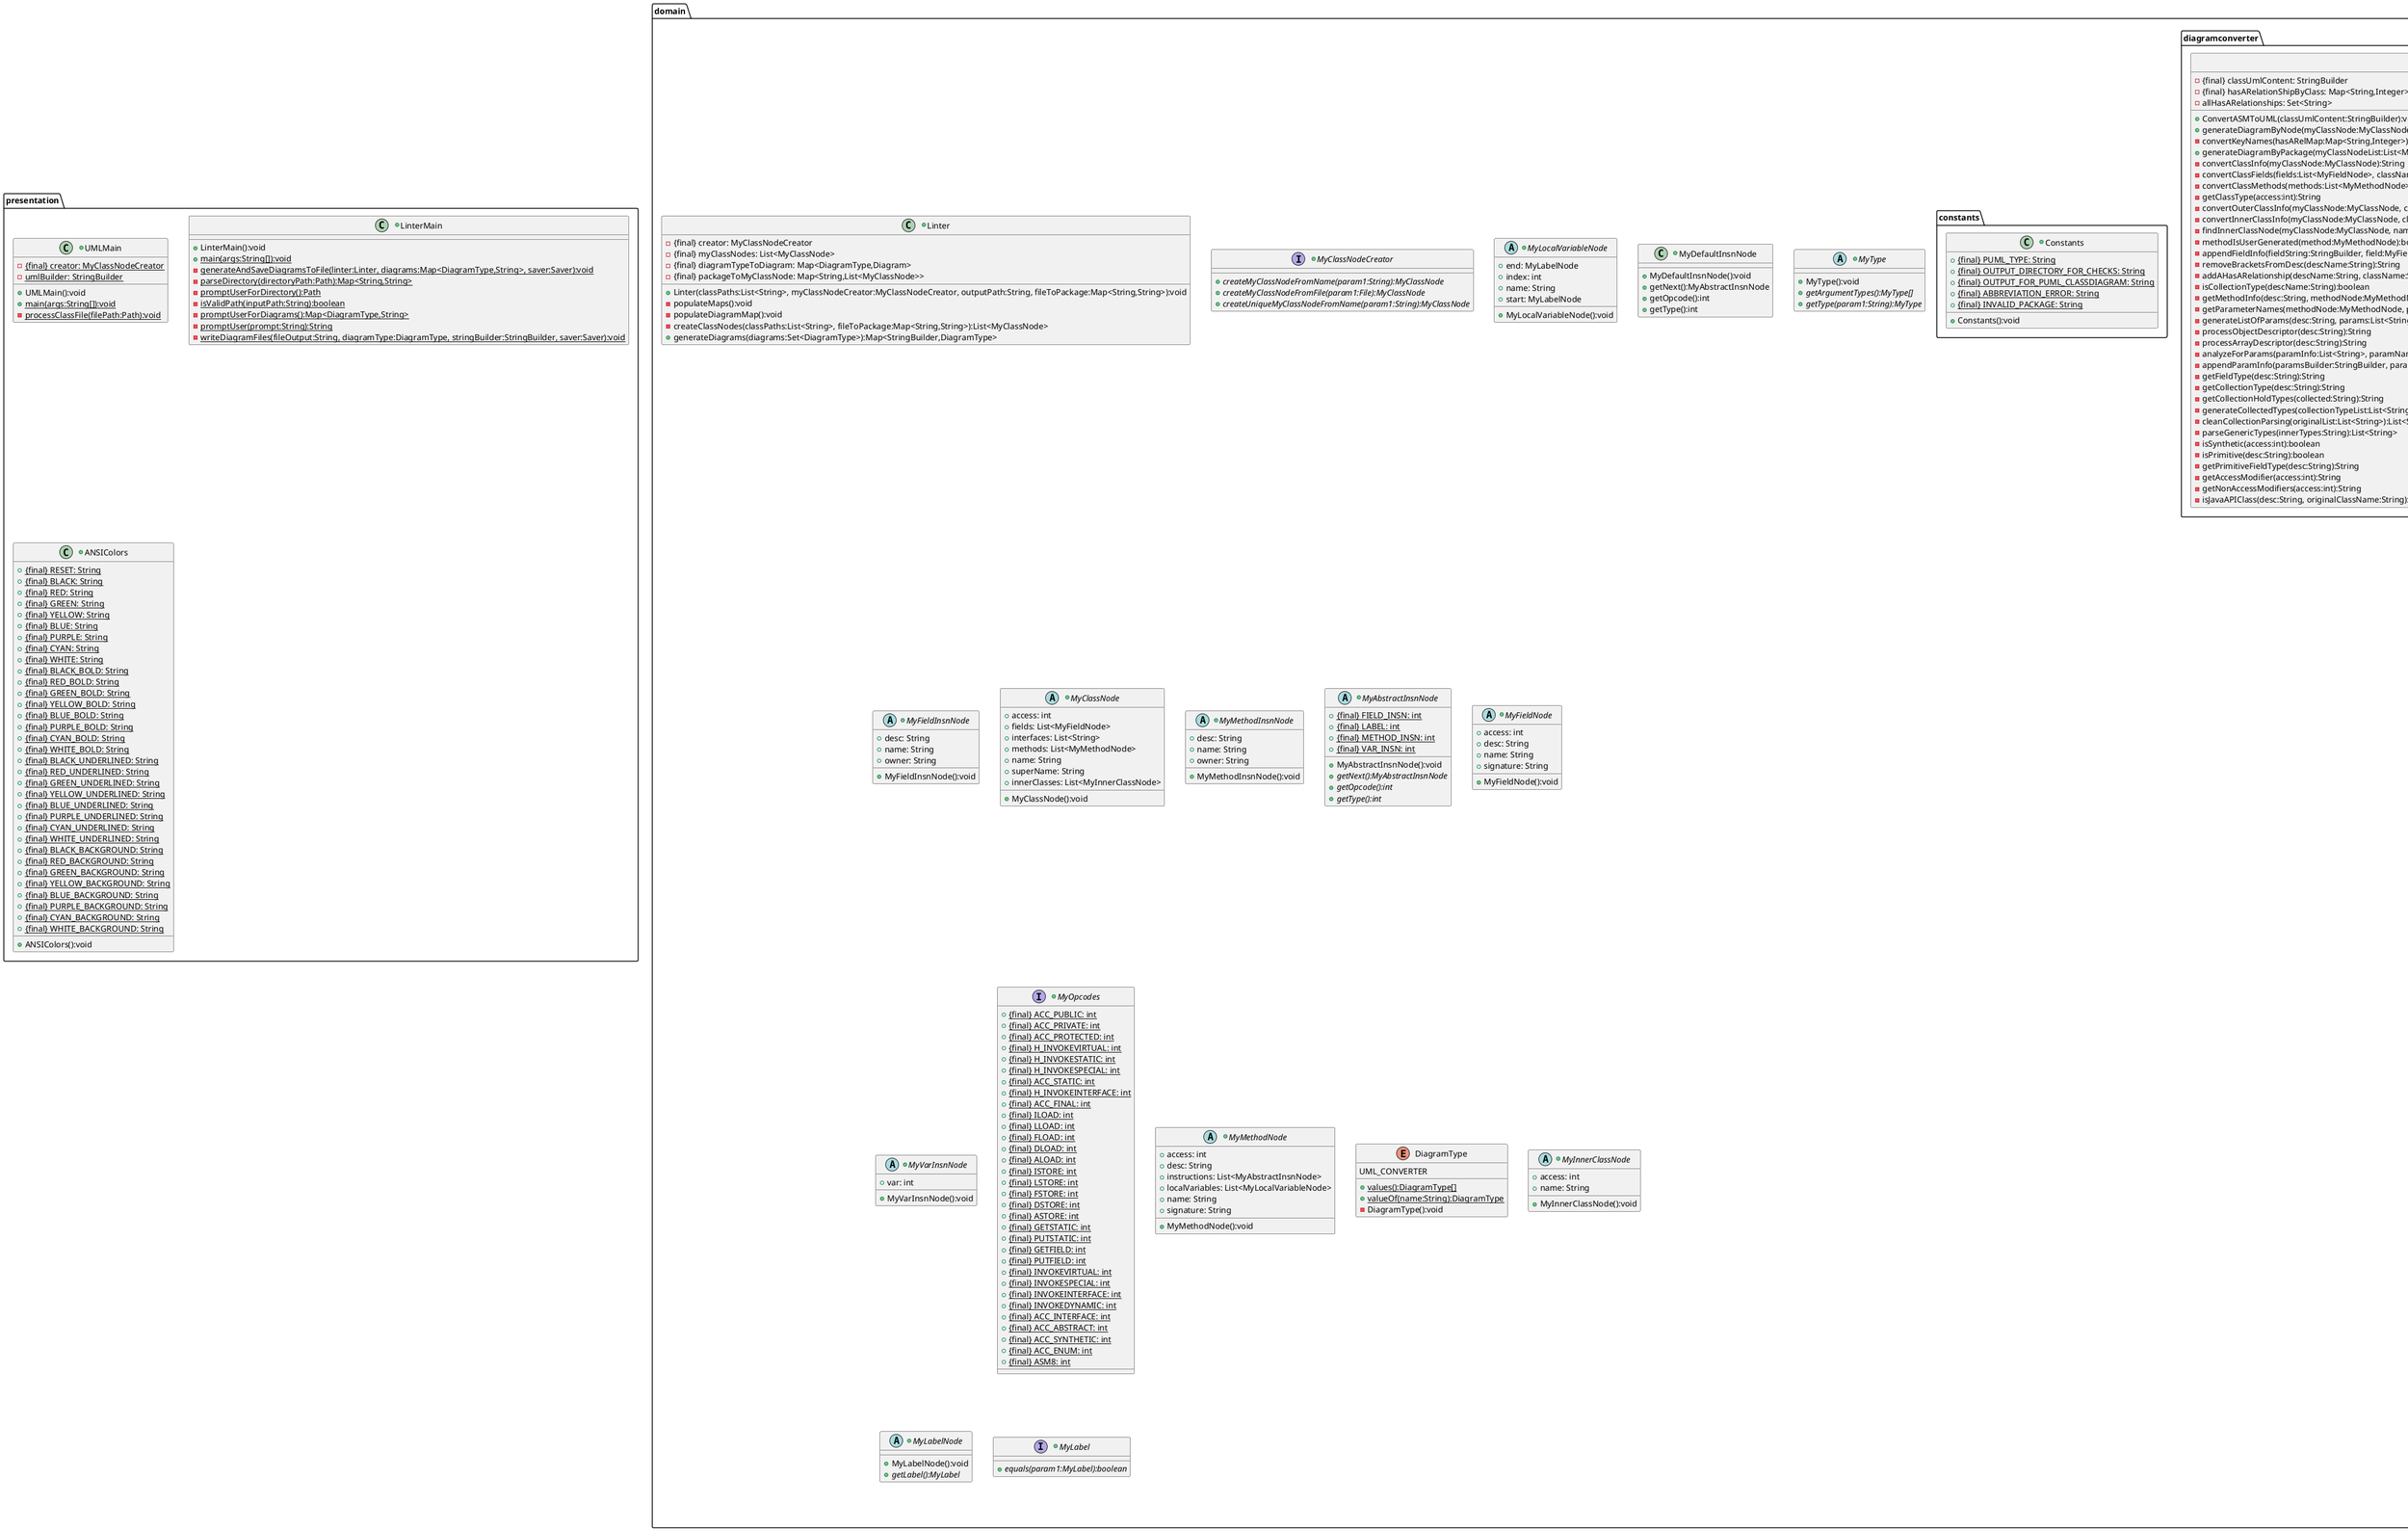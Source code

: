 @startuml
package presentation {
	+class UMLMain{
	-{static}{final} creator: MyClassNodeCreator
	-{static} umlBuilder: StringBuilder
	+UMLMain():void
	+{static}main(args:String[]):void
	-{static}processClassFile(filePath:Path):void
	}

+class LinterMain{
	+LinterMain():void
	+{static}main(args:String[]):void
	-{static}generateAndSaveDiagramsToFile(linter:Linter, diagrams:Map<DiagramType,String>, saver:Saver):void
	-{static}parseDirectory(directoryPath:Path):Map<String,String>
	-{static}promptUserForDirectory():Path
	-{static}isValidPath(inputPath:String):boolean
	-{static}promptUserForDiagrams():Map<DiagramType,String>
	-{static}promptUser(prompt:String):String
	-{static}writeDiagramFiles(fileOutput:String, diagramType:DiagramType, stringBuilder:StringBuilder, saver:Saver):void
	}

+class ANSIColors{
	+{static}{final} RESET: String
	+{static}{final} BLACK: String
	+{static}{final} RED: String
	+{static}{final} GREEN: String
	+{static}{final} YELLOW: String
	+{static}{final} BLUE: String
	+{static}{final} PURPLE: String
	+{static}{final} CYAN: String
	+{static}{final} WHITE: String
	+{static}{final} BLACK_BOLD: String
	+{static}{final} RED_BOLD: String
	+{static}{final} GREEN_BOLD: String
	+{static}{final} YELLOW_BOLD: String
	+{static}{final} BLUE_BOLD: String
	+{static}{final} PURPLE_BOLD: String
	+{static}{final} CYAN_BOLD: String
	+{static}{final} WHITE_BOLD: String
	+{static}{final} BLACK_UNDERLINED: String
	+{static}{final} RED_UNDERLINED: String
	+{static}{final} GREEN_UNDERLINED: String
	+{static}{final} YELLOW_UNDERLINED: String
	+{static}{final} BLUE_UNDERLINED: String
	+{static}{final} PURPLE_UNDERLINED: String
	+{static}{final} CYAN_UNDERLINED: String
	+{static}{final} WHITE_UNDERLINED: String
	+{static}{final} BLACK_BACKGROUND: String
	+{static}{final} RED_BACKGROUND: String
	+{static}{final} GREEN_BACKGROUND: String
	+{static}{final} YELLOW_BACKGROUND: String
	+{static}{final} BLUE_BACKGROUND: String
	+{static}{final} PURPLE_BACKGROUND: String
	+{static}{final} CYAN_BACKGROUND: String
	+{static}{final} WHITE_BACKGROUND: String
	+ANSIColors():void
	}

}
package domain.myasm {
	+class MyASMMethodInsnNode{
	-{final} methodInsnNode: MethodInsnNode
	-{final} factory: MyASMAbstractInsnNodeFactory
	+MyASMMethodInsnNode(methodInsnNode:AbstractInsnNode, factory:MyASMAbstractInsnNodeFactory):void
	+getNext():MyAbstractInsnNode
	+getOpcode():int
	+getType():int
	}

+class MyASMVarInsnNode{
	-{final} varInsnNode: VarInsnNode
	-{final} factory: MyASMAbstractInsnNodeFactory
	+MyASMVarInsnNode(varInsnNode:AbstractInsnNode, factory:MyASMAbstractInsnNodeFactory):void
	+getNext():MyAbstractInsnNode
	+getOpcode():int
	+getType():int
	}

+class MyASMClassNodeCreator{
	-{final} directoryPath: Path
	-{final} PACKAGE_NOT_FOUND: int
	+MyASMClassNodeCreator(directoryPath:Path):void
	-createMyClassNode(reader:ClassReader):MyClassNode
	+createMyClassNodeFromName(path:String):MyClassNode
	+createMyClassNodeFromFile(path:File):MyClassNode
	+createUniqueMyClassNodeFromName(className:String):MyClassNode
	-findRelativePath(desc:String):String
	}

+class MyASMClassNode{
	-{final} classNode: ClassNode
	+MyASMClassNode(classNode:ClassNode):void
	-convertInnerClasses():List<MyInnerClassNode>
	-convertFields():List<MyFieldNode>
	-convertMethods():List<MyMethodNode>
	+getClassNode():ClassNode
	}

+class MyASMLabel{
	-{final} label: Label
	+MyASMLabel(label:Label):void
	+equals(otherLabel:MyLabel):boolean
	+getLabel():Label
	}

+class MyASMLabelNode{
	-{final} labelNode: LabelNode
	-{final} factory: MyASMAbstractInsnNodeFactory
	+MyASMLabelNode(labelNode:AbstractInsnNode, factory:MyASMAbstractInsnNodeFactory):void
	+getNext():MyAbstractInsnNode
	+getOpcode():int
	+getType():int
	+getLabel():MyLabel
	}

+class MyASMFieldNode{
	-{final} fieldNode: FieldNode
	+MyASMFieldNode(fieldNode:FieldNode):void
	}

+class MyASMLocalVariableNode{
	-{final} localVariableNode: LocalVariableNode
	+MyASMLocalVariableNode(localVariableNode:LocalVariableNode):void
	}

+class MyASMAbstractInsnNodeFactory{
	+MyASMAbstractInsnNodeFactory():void
	+constructTypedInsnNode(node:AbstractInsnNode):MyAbstractInsnNode
	}

+class MyASMInnerClassNode{
	-{final} innerClassNode: InnerClassNode
	+MyASMInnerClassNode(icn:InnerClassNode):void
	}

+class MyASMMethodNode{
	-{final} methodNode: MethodNode
	-{final} factory: MyASMAbstractInsnNodeFactory
	+MyASMMethodNode(methodNode:MethodNode):void
	-convertInstructionNodes():List<MyAbstractInsnNode>
	-convertLocalVariableNodes():List<MyLocalVariableNode>
	}

+class MyASMType{
	-{final} type: Type
	+MyASMType(type:Type):void
	+MyASMType():void
	+getArgumentTypes():MyType[]
	+getType(typeDescriptor:String):MyType
	}

+class MyASMFieldInsnNode{
	-{final} fieldInsnNode: FieldInsnNode
	-{final} factory: MyASMAbstractInsnNodeFactory
	+MyASMFieldInsnNode(abstractInsnNode:AbstractInsnNode, factory:MyASMAbstractInsnNodeFactory):void
	+getNext():MyAbstractInsnNode
	+getOpcode():int
	+getType():int
	}

}
package datasource {
	+interface Saver{
	+{abstract}saveMessage(param1:String):void
	+{abstract}writeToFile(param1:String, param2:String, param3:String):void
	}

+class LintResultSaver{
	- logStream: PrintStream
	- basePath: String
	+LintResultSaver(path:String):void
	+saveMessage(message:String):void
	+writeToFile(info:String, fileType:String, outputPath:String):void
	-createDirectory(path:String):void
	}

}
package domain {
	+class Linter{
	-{final} creator: MyClassNodeCreator
	-{final} myClassNodes: List<MyClassNode>
	-{final} diagramTypeToDiagram: Map<DiagramType,Diagram>
	-{final} packageToMyClassNode: Map<String,List<MyClassNode>>
	+Linter(classPaths:List<String>, myClassNodeCreator:MyClassNodeCreator, outputPath:String, fileToPackage:Map<String,String>):void
	-populateMaps():void
	-populateDiagramMap():void
	-createClassNodes(classPaths:List<String>, fileToPackage:Map<String,String>):List<MyClassNode>
	+generateDiagrams(diagrams:Set<DiagramType>):Map<StringBuilder,DiagramType>
	}

+interface MyClassNodeCreator{
	+{abstract}createMyClassNodeFromName(param1:String):MyClassNode
	+{abstract}createMyClassNodeFromFile(param1:File):MyClassNode
	+{abstract}createUniqueMyClassNodeFromName(param1:String):MyClassNode
	}

+abstract class MyLocalVariableNode{
	+ end: MyLabelNode
	+ index: int
	+ name: String
	+ start: MyLabelNode
	+MyLocalVariableNode():void
	}

+class MyDefaultInsnNode{
	+MyDefaultInsnNode():void
	+getNext():MyAbstractInsnNode
	+getOpcode():int
	+getType():int
	}

+abstract class MyType{
	+MyType():void
	+{abstract}getArgumentTypes():MyType[]
	+{abstract}getType(param1:String):MyType
	}

+abstract class MyFieldInsnNode{
	+ desc: String
	+ name: String
	+ owner: String
	+MyFieldInsnNode():void
	}

+abstract class MyClassNode{
	+ access: int
	+ fields: List<MyFieldNode>
	+ interfaces: List<String>
	+ methods: List<MyMethodNode>
	+ name: String
	+ superName: String
	+ innerClasses: List<MyInnerClassNode>
	+MyClassNode():void
	}

+abstract class MyMethodInsnNode{
	+ desc: String
	+ name: String
	+ owner: String
	+MyMethodInsnNode():void
	}

+abstract class MyAbstractInsnNode{
	+{static}{final} FIELD_INSN: int
	+{static}{final} LABEL: int
	+{static}{final} METHOD_INSN: int
	+{static}{final} VAR_INSN: int
	+MyAbstractInsnNode():void
	+{abstract}getNext():MyAbstractInsnNode
	+{abstract}getOpcode():int
	+{abstract}getType():int
	}

+abstract class MyFieldNode{
	+ access: int
	+ desc: String
	+ name: String
	+ signature: String
	+MyFieldNode():void
	}

+abstract class MyVarInsnNode{
	+ var: int
	+MyVarInsnNode():void
	}

+interface MyOpcodes{
	+{static}{final} ACC_PUBLIC: int
	+{static}{final} ACC_PRIVATE: int
	+{static}{final} ACC_PROTECTED: int
	+{static}{final} H_INVOKEVIRTUAL: int
	+{static}{final} H_INVOKESTATIC: int
	+{static}{final} H_INVOKESPECIAL: int
	+{static}{final} ACC_STATIC: int
	+{static}{final} H_INVOKEINTERFACE: int
	+{static}{final} ACC_FINAL: int
	+{static}{final} ILOAD: int
	+{static}{final} LLOAD: int
	+{static}{final} FLOAD: int
	+{static}{final} DLOAD: int
	+{static}{final} ALOAD: int
	+{static}{final} ISTORE: int
	+{static}{final} LSTORE: int
	+{static}{final} FSTORE: int
	+{static}{final} DSTORE: int
	+{static}{final} ASTORE: int
	+{static}{final} GETSTATIC: int
	+{static}{final} PUTSTATIC: int
	+{static}{final} GETFIELD: int
	+{static}{final} PUTFIELD: int
	+{static}{final} INVOKEVIRTUAL: int
	+{static}{final} INVOKESPECIAL: int
	+{static}{final} INVOKEINTERFACE: int
	+{static}{final} INVOKEDYNAMIC: int
	+{static}{final} ACC_INTERFACE: int
	+{static}{final} ACC_ABSTRACT: int
	+{static}{final} ACC_SYNTHETIC: int
	+{static}{final} ACC_ENUM: int
	+{static}{final} ASM8: int
	}

+abstract class MyMethodNode{
	+ access: int
	+ desc: String
	+ instructions: List<MyAbstractInsnNode>
	+ localVariables: List<MyLocalVariableNode>
	+ name: String
	+ signature: String
	+MyMethodNode():void
	}

enum DiagramType{
	UML_CONVERTER
	+{static}values():DiagramType[]
	+{static}valueOf(name:String):DiagramType
	-DiagramType():void
	}

+abstract class MyInnerClassNode{
	+ access: int
	+ name: String
	+MyInnerClassNode():void
	}

+abstract class MyLabelNode{
	+MyLabelNode():void
	+{abstract}getLabel():MyLabel
	}

+interface MyLabel{
	+{abstract}equals(param1:MyLabel):boolean
	}

}
package domain.diagramconverter {
	+interface Diagram{
	+{abstract}generateDiagramByNode(param1:MyClassNode, param2:StringBuilder):void
	+{abstract}generateDiagramByPackage(param1:List<MyClassNode>, param2:Map<String,List<MyClassNode>>):StringBuilder
	}

+class ConvertASMToUML{
	-{final} classUmlContent: StringBuilder
	-{final} hasARelationShipByClass: Map<String,Integer>
	- allHasARelationships: Set<String>
	+ConvertASMToUML(classUmlContent:StringBuilder):void
	+generateDiagramByNode(myClassNode:MyClassNode, pumlContent:StringBuilder):void
	-convertKeyNames(hasARelMap:Map<String,Integer>):Set<String>
	+generateDiagramByPackage(myClassNodeList:List<MyClassNode>, packageToMyClassNode:Map<String,List<MyClassNode>>):StringBuilder
	-convertClassInfo(myClassNode:MyClassNode):String
	-convertClassFields(fields:List<MyFieldNode>, className:String):String
	-convertClassMethods(methods:List<MyMethodNode>, className:String):String
	-getClassType(access:int):String
	-convertOuterClassInfo(myClassNode:MyClassNode, classString:StringBuilder, classType:String):void
	-convertInnerClassInfo(myClassNode:MyClassNode, classString:StringBuilder, classType:String):void
	-findInnerClassNode(myClassNode:MyClassNode, name:String):MyInnerClassNode
	-methodIsUserGenerated(method:MyMethodNode):boolean
	-appendFieldInfo(fieldString:StringBuilder, field:MyFieldNode, className:String):void
	-removeBracketsFromDesc(descName:String):String
	-addAHasARelationship(descName:String, className:String, collectionType:boolean):void
	-isCollectionType(descName:String):boolean
	-getMethodInfo(desc:String, methodNode:MyMethodNode):String
	-getParameterNames(methodNode:MyMethodNode, paramInfo:List<String>):List<String>
	-generateListOfParams(desc:String, params:List<String>):void
	-processObjectDescriptor(desc:String):String
	-processArrayDescriptor(desc:String):String
	-analyzeForParams(paramInfo:List<String>, paramNames:List<String>):String
	-appendParamInfo(paramsBuilder:StringBuilder, param:String, parameterName:String):void
	-getFieldType(desc:String):String
	-getCollectionType(desc:String):String
	-getCollectionHoldTypes(collected:String):String
	-generateCollectedTypes(collectionTypeList:List<String>):String
	-cleanCollectionParsing(originalList:List<String>):List<String>
	-parseGenericTypes(innerTypes:String):List<String>
	-isSynthetic(access:int):boolean
	-isPrimitive(desc:String):boolean
	-getPrimitiveFieldType(desc:String):String
	-getAccessModifier(access:int):String
	-getNonAccessModifiers(access:int):String
	-isJavaAPIClass(desc:String, originalClassName:String):boolean
	}

}
package domain.constants {
	+class Constants{
	+{static}{final} PUML_TYPE: String
	+{static}{final} OUTPUT_DIRECTORY_FOR_CHECKS: String
	+{static}{final} OUTPUT_FOR_PUML_CLASSDIAGRAM: String
	+{static}{final} ABBREVIATION_ERROR: String
	+{static}{final} INVALID_PACKAGE: String
	+Constants():void
	}

}
@enduml